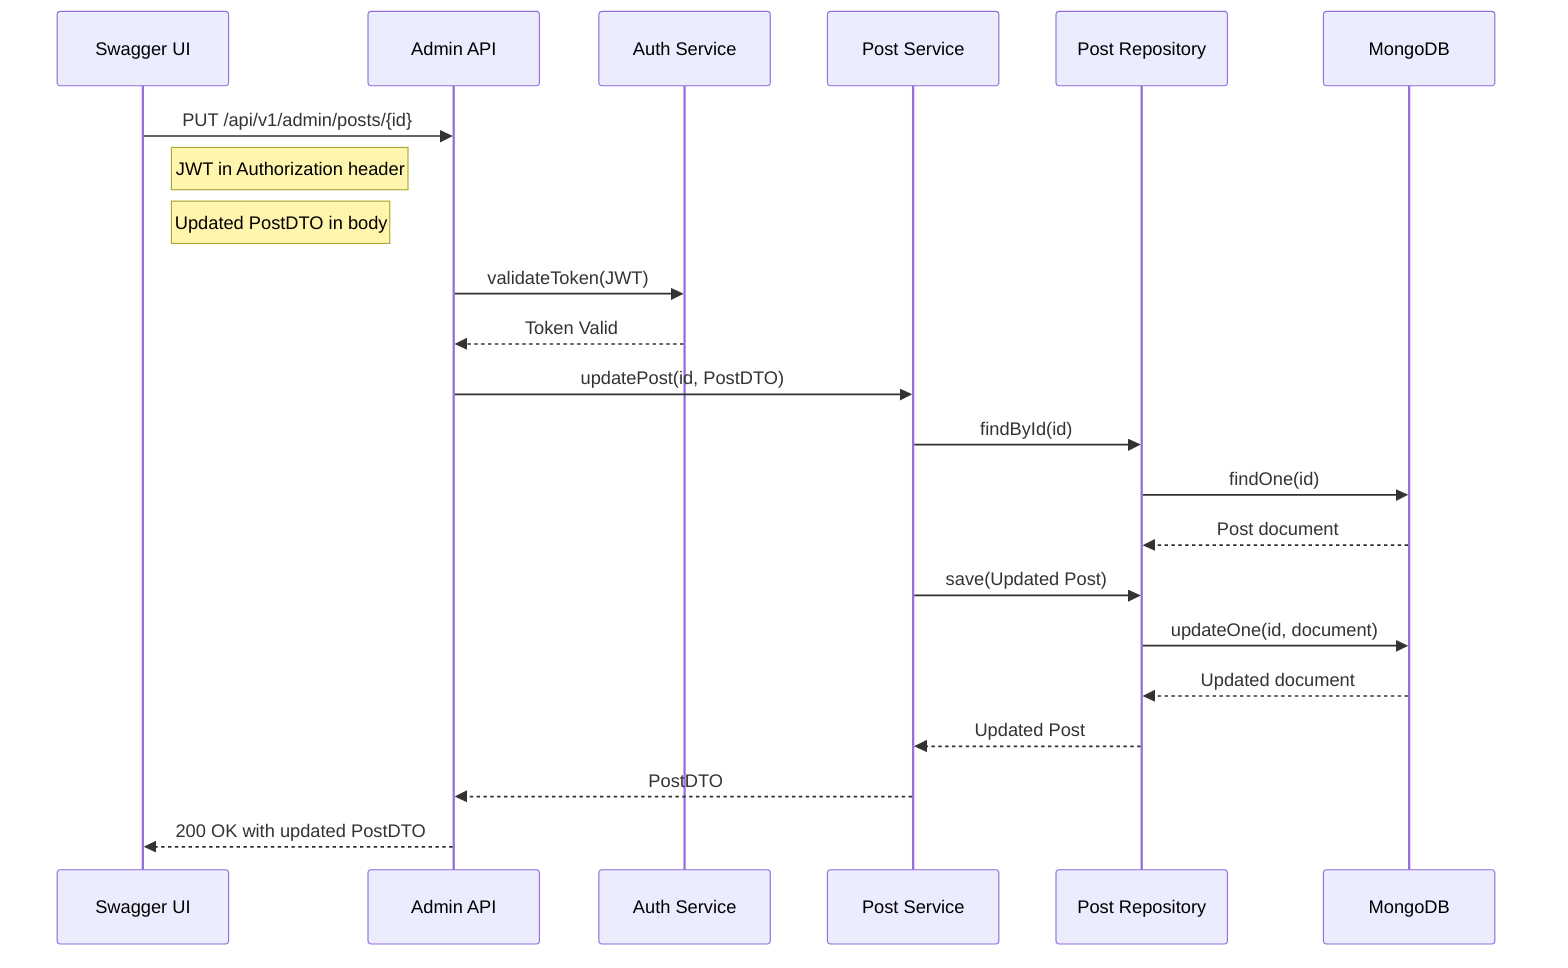 sequenceDiagram
    participant SW as Swagger UI
    participant AA as Admin API
    participant AS as Auth Service
    participant PS as Post Service
    participant PR as Post Repository
    participant DB as MongoDB

    SW->>AA: PUT /api/v1/admin/posts/{id}
    Note right of SW: JWT in Authorization header
    Note right of SW: Updated PostDTO in body
    AA->>AS: validateToken(JWT)
    AS-->>AA: Token Valid
    AA->>PS: updatePost(id, PostDTO)
    PS->>PR: findById(id)
    PR->>DB: findOne(id)
    DB-->>PR: Post document
    PS->>PR: save(Updated Post)
    PR->>DB: updateOne(id, document)
    DB-->>PR: Updated document
    PR-->>PS: Updated Post
    PS-->>AA: PostDTO
    AA-->>SW: 200 OK with updated PostDTO